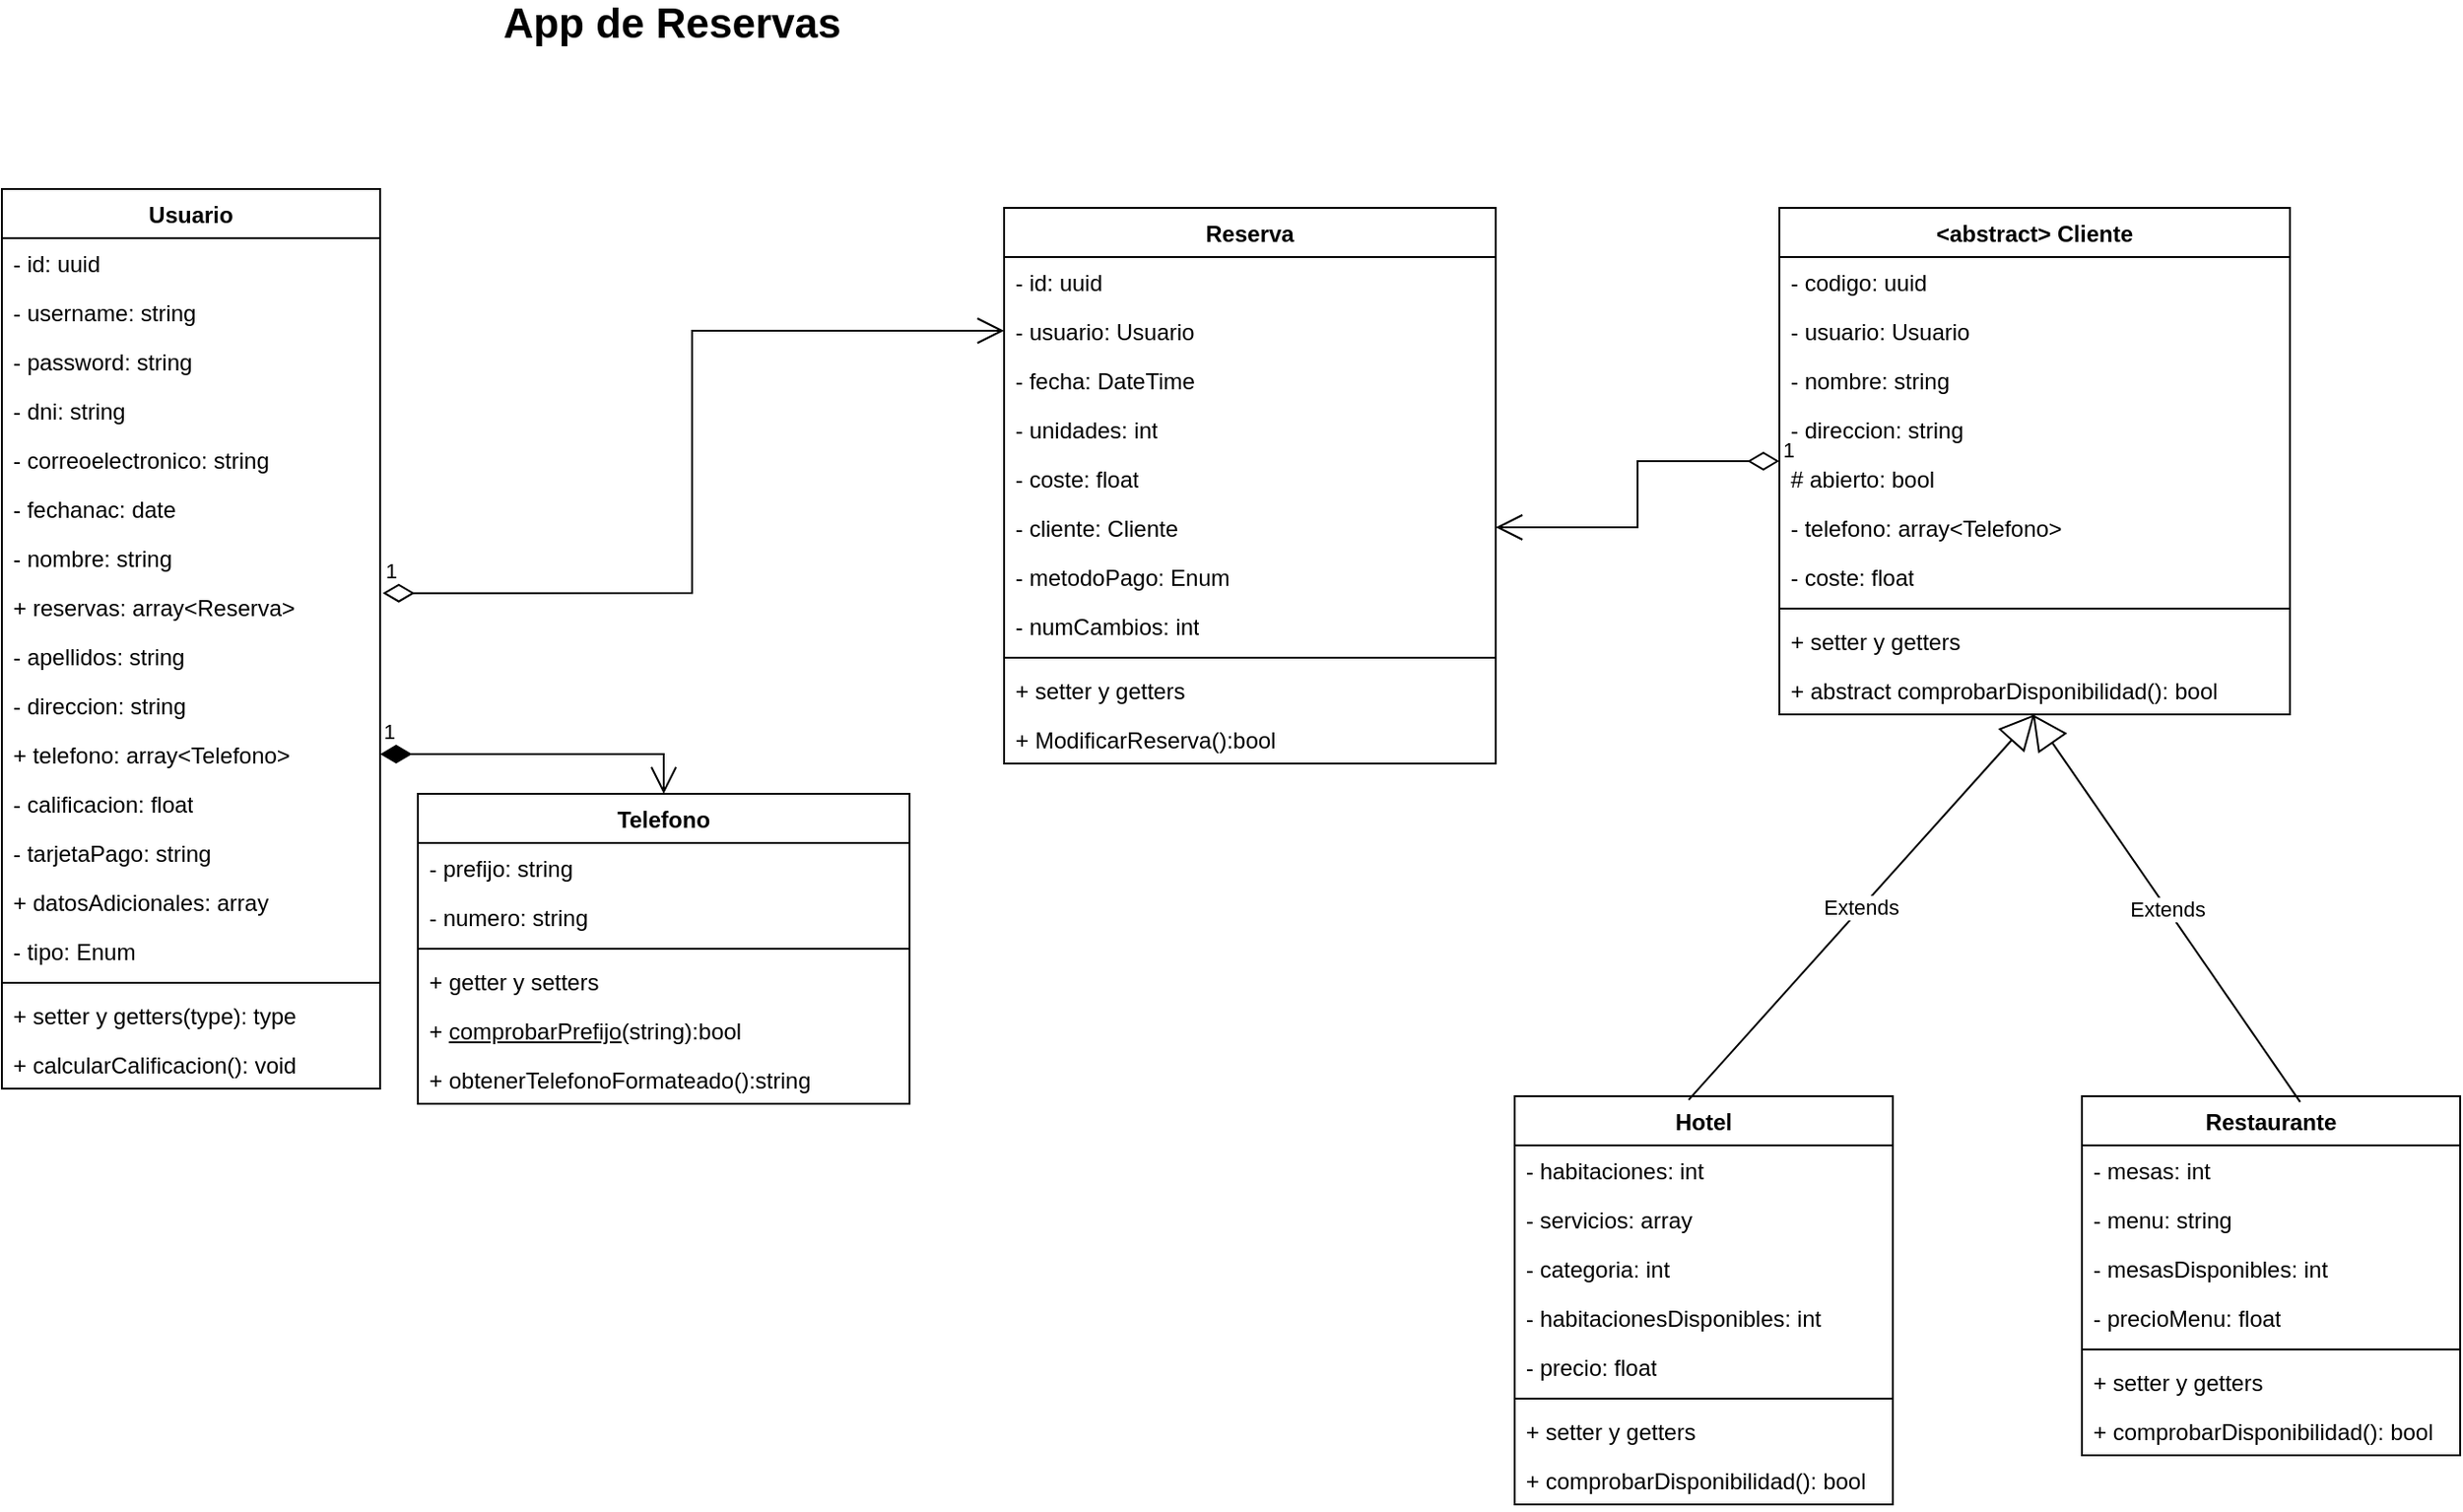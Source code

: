 <mxfile version="24.8.0">
  <diagram name="Página-1" id="TIbheBrvuqoEJf0qVNCn">
    <mxGraphModel dx="1034" dy="796" grid="1" gridSize="10" guides="1" tooltips="1" connect="1" arrows="1" fold="1" page="1" pageScale="1" pageWidth="827" pageHeight="1169" math="0" shadow="0">
      <root>
        <mxCell id="0" />
        <mxCell id="1" parent="0" />
        <mxCell id="-cmQwNHO7L_Tzq9ORdU1-1" value="&lt;font style=&quot;font-size: 22px;&quot;&gt;App de Reservas&lt;/font&gt;" style="text;align=center;fontStyle=1;verticalAlign=middle;spacingLeft=3;spacingRight=3;strokeColor=none;rotatable=0;points=[[0,0.5],[1,0.5]];portConstraint=eastwest;html=1;" parent="1" vertex="1">
          <mxGeometry x="329" y="40" width="170" height="26" as="geometry" />
        </mxCell>
        <mxCell id="-cmQwNHO7L_Tzq9ORdU1-2" value="Usuario" style="swimlane;fontStyle=1;align=center;verticalAlign=top;childLayout=stackLayout;horizontal=1;startSize=26;horizontalStack=0;resizeParent=1;resizeParentMax=0;resizeLast=0;collapsible=1;marginBottom=0;whiteSpace=wrap;html=1;" parent="1" vertex="1">
          <mxGeometry x="60" y="140" width="200" height="476" as="geometry" />
        </mxCell>
        <mxCell id="-cmQwNHO7L_Tzq9ORdU1-3" value="- id: uuid" style="text;strokeColor=none;fillColor=none;align=left;verticalAlign=top;spacingLeft=4;spacingRight=4;overflow=hidden;rotatable=0;points=[[0,0.5],[1,0.5]];portConstraint=eastwest;whiteSpace=wrap;html=1;" parent="-cmQwNHO7L_Tzq9ORdU1-2" vertex="1">
          <mxGeometry y="26" width="200" height="26" as="geometry" />
        </mxCell>
        <mxCell id="y-hKdtqVgLPM6M-zkEA7-1" value="- username: string" style="text;strokeColor=none;fillColor=none;align=left;verticalAlign=top;spacingLeft=4;spacingRight=4;overflow=hidden;rotatable=0;points=[[0,0.5],[1,0.5]];portConstraint=eastwest;whiteSpace=wrap;html=1;" vertex="1" parent="-cmQwNHO7L_Tzq9ORdU1-2">
          <mxGeometry y="52" width="200" height="26" as="geometry" />
        </mxCell>
        <mxCell id="-cmQwNHO7L_Tzq9ORdU1-6" value="- password: string" style="text;strokeColor=none;fillColor=none;align=left;verticalAlign=top;spacingLeft=4;spacingRight=4;overflow=hidden;rotatable=0;points=[[0,0.5],[1,0.5]];portConstraint=eastwest;whiteSpace=wrap;html=1;" parent="-cmQwNHO7L_Tzq9ORdU1-2" vertex="1">
          <mxGeometry y="78" width="200" height="26" as="geometry" />
        </mxCell>
        <mxCell id="-cmQwNHO7L_Tzq9ORdU1-7" value="- dni: string" style="text;strokeColor=none;fillColor=none;align=left;verticalAlign=top;spacingLeft=4;spacingRight=4;overflow=hidden;rotatable=0;points=[[0,0.5],[1,0.5]];portConstraint=eastwest;whiteSpace=wrap;html=1;" parent="-cmQwNHO7L_Tzq9ORdU1-2" vertex="1">
          <mxGeometry y="104" width="200" height="26" as="geometry" />
        </mxCell>
        <mxCell id="-cmQwNHO7L_Tzq9ORdU1-8" value="- correoelectronico: string" style="text;strokeColor=none;fillColor=none;align=left;verticalAlign=top;spacingLeft=4;spacingRight=4;overflow=hidden;rotatable=0;points=[[0,0.5],[1,0.5]];portConstraint=eastwest;whiteSpace=wrap;html=1;" parent="-cmQwNHO7L_Tzq9ORdU1-2" vertex="1">
          <mxGeometry y="130" width="200" height="26" as="geometry" />
        </mxCell>
        <mxCell id="-cmQwNHO7L_Tzq9ORdU1-9" value="- fechanac: date" style="text;strokeColor=none;fillColor=none;align=left;verticalAlign=top;spacingLeft=4;spacingRight=4;overflow=hidden;rotatable=0;points=[[0,0.5],[1,0.5]];portConstraint=eastwest;whiteSpace=wrap;html=1;" parent="-cmQwNHO7L_Tzq9ORdU1-2" vertex="1">
          <mxGeometry y="156" width="200" height="26" as="geometry" />
        </mxCell>
        <mxCell id="-cmQwNHO7L_Tzq9ORdU1-10" value="- nombre: string" style="text;strokeColor=none;fillColor=none;align=left;verticalAlign=top;spacingLeft=4;spacingRight=4;overflow=hidden;rotatable=0;points=[[0,0.5],[1,0.5]];portConstraint=eastwest;whiteSpace=wrap;html=1;" parent="-cmQwNHO7L_Tzq9ORdU1-2" vertex="1">
          <mxGeometry y="182" width="200" height="26" as="geometry" />
        </mxCell>
        <mxCell id="-cmQwNHO7L_Tzq9ORdU1-60" value="+ reservas: array&amp;lt;Reserva&amp;gt;" style="text;strokeColor=none;fillColor=none;align=left;verticalAlign=top;spacingLeft=4;spacingRight=4;overflow=hidden;rotatable=0;points=[[0,0.5],[1,0.5]];portConstraint=eastwest;whiteSpace=wrap;html=1;" parent="-cmQwNHO7L_Tzq9ORdU1-2" vertex="1">
          <mxGeometry y="208" width="200" height="26" as="geometry" />
        </mxCell>
        <mxCell id="-cmQwNHO7L_Tzq9ORdU1-11" value="- apellidos: string" style="text;strokeColor=none;fillColor=none;align=left;verticalAlign=top;spacingLeft=4;spacingRight=4;overflow=hidden;rotatable=0;points=[[0,0.5],[1,0.5]];portConstraint=eastwest;whiteSpace=wrap;html=1;" parent="-cmQwNHO7L_Tzq9ORdU1-2" vertex="1">
          <mxGeometry y="234" width="200" height="26" as="geometry" />
        </mxCell>
        <mxCell id="-cmQwNHO7L_Tzq9ORdU1-13" value="- direccion: string" style="text;strokeColor=none;fillColor=none;align=left;verticalAlign=top;spacingLeft=4;spacingRight=4;overflow=hidden;rotatable=0;points=[[0,0.5],[1,0.5]];portConstraint=eastwest;whiteSpace=wrap;html=1;" parent="-cmQwNHO7L_Tzq9ORdU1-2" vertex="1">
          <mxGeometry y="260" width="200" height="26" as="geometry" />
        </mxCell>
        <mxCell id="-cmQwNHO7L_Tzq9ORdU1-16" value="+ telefono: array&amp;lt;Telefono&amp;gt;" style="text;strokeColor=none;fillColor=none;align=left;verticalAlign=top;spacingLeft=4;spacingRight=4;overflow=hidden;rotatable=0;points=[[0,0.5],[1,0.5]];portConstraint=eastwest;whiteSpace=wrap;html=1;" parent="-cmQwNHO7L_Tzq9ORdU1-2" vertex="1">
          <mxGeometry y="286" width="200" height="26" as="geometry" />
        </mxCell>
        <mxCell id="-cmQwNHO7L_Tzq9ORdU1-14" value="- calificacion: float" style="text;strokeColor=none;fillColor=none;align=left;verticalAlign=top;spacingLeft=4;spacingRight=4;overflow=hidden;rotatable=0;points=[[0,0.5],[1,0.5]];portConstraint=eastwest;whiteSpace=wrap;html=1;" parent="-cmQwNHO7L_Tzq9ORdU1-2" vertex="1">
          <mxGeometry y="312" width="200" height="26" as="geometry" />
        </mxCell>
        <mxCell id="-cmQwNHO7L_Tzq9ORdU1-45" value="- tarjetaPago: string" style="text;strokeColor=none;fillColor=none;align=left;verticalAlign=top;spacingLeft=4;spacingRight=4;overflow=hidden;rotatable=0;points=[[0,0.5],[1,0.5]];portConstraint=eastwest;whiteSpace=wrap;html=1;" parent="-cmQwNHO7L_Tzq9ORdU1-2" vertex="1">
          <mxGeometry y="338" width="200" height="26" as="geometry" />
        </mxCell>
        <mxCell id="-cmQwNHO7L_Tzq9ORdU1-46" value="+ datosAdicionales: array" style="text;strokeColor=none;fillColor=none;align=left;verticalAlign=top;spacingLeft=4;spacingRight=4;overflow=hidden;rotatable=0;points=[[0,0.5],[1,0.5]];portConstraint=eastwest;whiteSpace=wrap;html=1;" parent="-cmQwNHO7L_Tzq9ORdU1-2" vertex="1">
          <mxGeometry y="364" width="200" height="26" as="geometry" />
        </mxCell>
        <mxCell id="-cmQwNHO7L_Tzq9ORdU1-15" value="- tipo: Enum" style="text;strokeColor=none;fillColor=none;align=left;verticalAlign=top;spacingLeft=4;spacingRight=4;overflow=hidden;rotatable=0;points=[[0,0.5],[1,0.5]];portConstraint=eastwest;whiteSpace=wrap;html=1;" parent="-cmQwNHO7L_Tzq9ORdU1-2" vertex="1">
          <mxGeometry y="390" width="200" height="26" as="geometry" />
        </mxCell>
        <mxCell id="-cmQwNHO7L_Tzq9ORdU1-4" value="" style="line;strokeWidth=1;fillColor=none;align=left;verticalAlign=middle;spacingTop=-1;spacingLeft=3;spacingRight=3;rotatable=0;labelPosition=right;points=[];portConstraint=eastwest;strokeColor=inherit;" parent="-cmQwNHO7L_Tzq9ORdU1-2" vertex="1">
          <mxGeometry y="416" width="200" height="8" as="geometry" />
        </mxCell>
        <mxCell id="-cmQwNHO7L_Tzq9ORdU1-5" value="+ setter y getters(type): type" style="text;strokeColor=none;fillColor=none;align=left;verticalAlign=top;spacingLeft=4;spacingRight=4;overflow=hidden;rotatable=0;points=[[0,0.5],[1,0.5]];portConstraint=eastwest;whiteSpace=wrap;html=1;" parent="-cmQwNHO7L_Tzq9ORdU1-2" vertex="1">
          <mxGeometry y="424" width="200" height="26" as="geometry" />
        </mxCell>
        <mxCell id="-cmQwNHO7L_Tzq9ORdU1-29" value="+ calcularCalificacion(): void" style="text;strokeColor=none;fillColor=none;align=left;verticalAlign=top;spacingLeft=4;spacingRight=4;overflow=hidden;rotatable=0;points=[[0,0.5],[1,0.5]];portConstraint=eastwest;whiteSpace=wrap;html=1;" parent="-cmQwNHO7L_Tzq9ORdU1-2" vertex="1">
          <mxGeometry y="450" width="200" height="26" as="geometry" />
        </mxCell>
        <mxCell id="-cmQwNHO7L_Tzq9ORdU1-17" value="Telefono" style="swimlane;fontStyle=1;align=center;verticalAlign=top;childLayout=stackLayout;horizontal=1;startSize=26;horizontalStack=0;resizeParent=1;resizeParentMax=0;resizeLast=0;collapsible=1;marginBottom=0;whiteSpace=wrap;html=1;" parent="1" vertex="1">
          <mxGeometry x="280" y="460" width="260" height="164" as="geometry" />
        </mxCell>
        <mxCell id="-cmQwNHO7L_Tzq9ORdU1-18" value="- prefijo: string" style="text;strokeColor=none;fillColor=none;align=left;verticalAlign=top;spacingLeft=4;spacingRight=4;overflow=hidden;rotatable=0;points=[[0,0.5],[1,0.5]];portConstraint=eastwest;whiteSpace=wrap;html=1;" parent="-cmQwNHO7L_Tzq9ORdU1-17" vertex="1">
          <mxGeometry y="26" width="260" height="26" as="geometry" />
        </mxCell>
        <mxCell id="-cmQwNHO7L_Tzq9ORdU1-21" value="- numero: string" style="text;strokeColor=none;fillColor=none;align=left;verticalAlign=top;spacingLeft=4;spacingRight=4;overflow=hidden;rotatable=0;points=[[0,0.5],[1,0.5]];portConstraint=eastwest;whiteSpace=wrap;html=1;" parent="-cmQwNHO7L_Tzq9ORdU1-17" vertex="1">
          <mxGeometry y="52" width="260" height="26" as="geometry" />
        </mxCell>
        <mxCell id="-cmQwNHO7L_Tzq9ORdU1-19" value="" style="line;strokeWidth=1;fillColor=none;align=left;verticalAlign=middle;spacingTop=-1;spacingLeft=3;spacingRight=3;rotatable=0;labelPosition=right;points=[];portConstraint=eastwest;strokeColor=inherit;" parent="-cmQwNHO7L_Tzq9ORdU1-17" vertex="1">
          <mxGeometry y="78" width="260" height="8" as="geometry" />
        </mxCell>
        <mxCell id="-cmQwNHO7L_Tzq9ORdU1-20" value="+ getter y setters" style="text;strokeColor=none;fillColor=none;align=left;verticalAlign=top;spacingLeft=4;spacingRight=4;overflow=hidden;rotatable=0;points=[[0,0.5],[1,0.5]];portConstraint=eastwest;whiteSpace=wrap;html=1;" parent="-cmQwNHO7L_Tzq9ORdU1-17" vertex="1">
          <mxGeometry y="86" width="260" height="26" as="geometry" />
        </mxCell>
        <mxCell id="-cmQwNHO7L_Tzq9ORdU1-22" value="+ &lt;u&gt;comprobarPrefijo&lt;/u&gt;(string):bool" style="text;strokeColor=none;fillColor=none;align=left;verticalAlign=top;spacingLeft=4;spacingRight=4;overflow=hidden;rotatable=0;points=[[0,0.5],[1,0.5]];portConstraint=eastwest;whiteSpace=wrap;html=1;" parent="-cmQwNHO7L_Tzq9ORdU1-17" vertex="1">
          <mxGeometry y="112" width="260" height="26" as="geometry" />
        </mxCell>
        <mxCell id="-cmQwNHO7L_Tzq9ORdU1-23" value="+ obtenerTelefonoFormateado():string" style="text;strokeColor=none;fillColor=none;align=left;verticalAlign=top;spacingLeft=4;spacingRight=4;overflow=hidden;rotatable=0;points=[[0,0.5],[1,0.5]];portConstraint=eastwest;whiteSpace=wrap;html=1;" parent="-cmQwNHO7L_Tzq9ORdU1-17" vertex="1">
          <mxGeometry y="138" width="260" height="26" as="geometry" />
        </mxCell>
        <mxCell id="-cmQwNHO7L_Tzq9ORdU1-28" value="1" style="endArrow=open;html=1;endSize=12;startArrow=diamondThin;startSize=14;startFill=1;edgeStyle=orthogonalEdgeStyle;align=left;verticalAlign=bottom;rounded=0;entryX=0.5;entryY=0;entryDx=0;entryDy=0;exitX=1;exitY=0.5;exitDx=0;exitDy=0;" parent="1" source="-cmQwNHO7L_Tzq9ORdU1-16" target="-cmQwNHO7L_Tzq9ORdU1-17" edge="1">
          <mxGeometry x="-1" y="3" relative="1" as="geometry">
            <mxPoint x="240" y="387" as="sourcePoint" />
            <mxPoint x="360" y="386.71" as="targetPoint" />
          </mxGeometry>
        </mxCell>
        <mxCell id="-cmQwNHO7L_Tzq9ORdU1-30" value="Reserva" style="swimlane;fontStyle=1;align=center;verticalAlign=top;childLayout=stackLayout;horizontal=1;startSize=26;horizontalStack=0;resizeParent=1;resizeParentMax=0;resizeLast=0;collapsible=1;marginBottom=0;whiteSpace=wrap;html=1;" parent="1" vertex="1">
          <mxGeometry x="590" y="150" width="260" height="294" as="geometry" />
        </mxCell>
        <mxCell id="-cmQwNHO7L_Tzq9ORdU1-31" value="- id: uuid" style="text;strokeColor=none;fillColor=none;align=left;verticalAlign=top;spacingLeft=4;spacingRight=4;overflow=hidden;rotatable=0;points=[[0,0.5],[1,0.5]];portConstraint=eastwest;whiteSpace=wrap;html=1;" parent="-cmQwNHO7L_Tzq9ORdU1-30" vertex="1">
          <mxGeometry y="26" width="260" height="26" as="geometry" />
        </mxCell>
        <mxCell id="-cmQwNHO7L_Tzq9ORdU1-32" value="- usuario: Usuario" style="text;strokeColor=none;fillColor=none;align=left;verticalAlign=top;spacingLeft=4;spacingRight=4;overflow=hidden;rotatable=0;points=[[0,0.5],[1,0.5]];portConstraint=eastwest;whiteSpace=wrap;html=1;" parent="-cmQwNHO7L_Tzq9ORdU1-30" vertex="1">
          <mxGeometry y="52" width="260" height="26" as="geometry" />
        </mxCell>
        <mxCell id="-cmQwNHO7L_Tzq9ORdU1-33" value="- fecha: DateTime" style="text;strokeColor=none;fillColor=none;align=left;verticalAlign=top;spacingLeft=4;spacingRight=4;overflow=hidden;rotatable=0;points=[[0,0.5],[1,0.5]];portConstraint=eastwest;whiteSpace=wrap;html=1;" parent="-cmQwNHO7L_Tzq9ORdU1-30" vertex="1">
          <mxGeometry y="78" width="260" height="26" as="geometry" />
        </mxCell>
        <mxCell id="-cmQwNHO7L_Tzq9ORdU1-34" value="- unidades: int" style="text;strokeColor=none;fillColor=none;align=left;verticalAlign=top;spacingLeft=4;spacingRight=4;overflow=hidden;rotatable=0;points=[[0,0.5],[1,0.5]];portConstraint=eastwest;whiteSpace=wrap;html=1;" parent="-cmQwNHO7L_Tzq9ORdU1-30" vertex="1">
          <mxGeometry y="104" width="260" height="26" as="geometry" />
        </mxCell>
        <mxCell id="-cmQwNHO7L_Tzq9ORdU1-35" value="- coste: float" style="text;strokeColor=none;fillColor=none;align=left;verticalAlign=top;spacingLeft=4;spacingRight=4;overflow=hidden;rotatable=0;points=[[0,0.5],[1,0.5]];portConstraint=eastwest;whiteSpace=wrap;html=1;" parent="-cmQwNHO7L_Tzq9ORdU1-30" vertex="1">
          <mxGeometry y="130" width="260" height="26" as="geometry" />
        </mxCell>
        <mxCell id="-cmQwNHO7L_Tzq9ORdU1-37" value="- cliente: Cliente" style="text;strokeColor=none;fillColor=none;align=left;verticalAlign=top;spacingLeft=4;spacingRight=4;overflow=hidden;rotatable=0;points=[[0,0.5],[1,0.5]];portConstraint=eastwest;whiteSpace=wrap;html=1;" parent="-cmQwNHO7L_Tzq9ORdU1-30" vertex="1">
          <mxGeometry y="156" width="260" height="26" as="geometry" />
        </mxCell>
        <mxCell id="-cmQwNHO7L_Tzq9ORdU1-38" value="- metodoPago: Enum" style="text;strokeColor=none;fillColor=none;align=left;verticalAlign=top;spacingLeft=4;spacingRight=4;overflow=hidden;rotatable=0;points=[[0,0.5],[1,0.5]];portConstraint=eastwest;whiteSpace=wrap;html=1;" parent="-cmQwNHO7L_Tzq9ORdU1-30" vertex="1">
          <mxGeometry y="182" width="260" height="26" as="geometry" />
        </mxCell>
        <mxCell id="-cmQwNHO7L_Tzq9ORdU1-58" value="- numCambios: int" style="text;strokeColor=none;fillColor=none;align=left;verticalAlign=top;spacingLeft=4;spacingRight=4;overflow=hidden;rotatable=0;points=[[0,0.5],[1,0.5]];portConstraint=eastwest;whiteSpace=wrap;html=1;" parent="-cmQwNHO7L_Tzq9ORdU1-30" vertex="1">
          <mxGeometry y="208" width="260" height="26" as="geometry" />
        </mxCell>
        <mxCell id="-cmQwNHO7L_Tzq9ORdU1-42" value="" style="line;strokeWidth=1;fillColor=none;align=left;verticalAlign=middle;spacingTop=-1;spacingLeft=3;spacingRight=3;rotatable=0;labelPosition=right;points=[];portConstraint=eastwest;strokeColor=inherit;" parent="-cmQwNHO7L_Tzq9ORdU1-30" vertex="1">
          <mxGeometry y="234" width="260" height="8" as="geometry" />
        </mxCell>
        <mxCell id="-cmQwNHO7L_Tzq9ORdU1-43" value="+ setter y getters" style="text;strokeColor=none;fillColor=none;align=left;verticalAlign=top;spacingLeft=4;spacingRight=4;overflow=hidden;rotatable=0;points=[[0,0.5],[1,0.5]];portConstraint=eastwest;whiteSpace=wrap;html=1;" parent="-cmQwNHO7L_Tzq9ORdU1-30" vertex="1">
          <mxGeometry y="242" width="260" height="26" as="geometry" />
        </mxCell>
        <mxCell id="-cmQwNHO7L_Tzq9ORdU1-59" value="+ ModificarReserva():bool" style="text;strokeColor=none;fillColor=none;align=left;verticalAlign=top;spacingLeft=4;spacingRight=4;overflow=hidden;rotatable=0;points=[[0,0.5],[1,0.5]];portConstraint=eastwest;whiteSpace=wrap;html=1;" parent="-cmQwNHO7L_Tzq9ORdU1-30" vertex="1">
          <mxGeometry y="268" width="260" height="26" as="geometry" />
        </mxCell>
        <mxCell id="-cmQwNHO7L_Tzq9ORdU1-47" value="&amp;lt;abstract&amp;gt; Cliente" style="swimlane;fontStyle=1;align=center;verticalAlign=top;childLayout=stackLayout;horizontal=1;startSize=26;horizontalStack=0;resizeParent=1;resizeParentMax=0;resizeLast=0;collapsible=1;marginBottom=0;whiteSpace=wrap;html=1;" parent="1" vertex="1">
          <mxGeometry x="1000" y="150" width="270" height="268" as="geometry" />
        </mxCell>
        <mxCell id="-cmQwNHO7L_Tzq9ORdU1-48" value="- codigo: uuid" style="text;strokeColor=none;fillColor=none;align=left;verticalAlign=top;spacingLeft=4;spacingRight=4;overflow=hidden;rotatable=0;points=[[0,0.5],[1,0.5]];portConstraint=eastwest;whiteSpace=wrap;html=1;" parent="-cmQwNHO7L_Tzq9ORdU1-47" vertex="1">
          <mxGeometry y="26" width="270" height="26" as="geometry" />
        </mxCell>
        <mxCell id="-cmQwNHO7L_Tzq9ORdU1-49" value="- usuario: Usuario" style="text;strokeColor=none;fillColor=none;align=left;verticalAlign=top;spacingLeft=4;spacingRight=4;overflow=hidden;rotatable=0;points=[[0,0.5],[1,0.5]];portConstraint=eastwest;whiteSpace=wrap;html=1;" parent="-cmQwNHO7L_Tzq9ORdU1-47" vertex="1">
          <mxGeometry y="52" width="270" height="26" as="geometry" />
        </mxCell>
        <mxCell id="-cmQwNHO7L_Tzq9ORdU1-50" value="- nombre: string" style="text;strokeColor=none;fillColor=none;align=left;verticalAlign=top;spacingLeft=4;spacingRight=4;overflow=hidden;rotatable=0;points=[[0,0.5],[1,0.5]];portConstraint=eastwest;whiteSpace=wrap;html=1;" parent="-cmQwNHO7L_Tzq9ORdU1-47" vertex="1">
          <mxGeometry y="78" width="270" height="26" as="geometry" />
        </mxCell>
        <mxCell id="-cmQwNHO7L_Tzq9ORdU1-51" value="- direccion: string" style="text;strokeColor=none;fillColor=none;align=left;verticalAlign=top;spacingLeft=4;spacingRight=4;overflow=hidden;rotatable=0;points=[[0,0.5],[1,0.5]];portConstraint=eastwest;whiteSpace=wrap;html=1;" parent="-cmQwNHO7L_Tzq9ORdU1-47" vertex="1">
          <mxGeometry y="104" width="270" height="26" as="geometry" />
        </mxCell>
        <mxCell id="hajVCSHfwHUYkjM5mfyk-1" value="# abierto: bool" style="text;strokeColor=none;fillColor=none;align=left;verticalAlign=top;spacingLeft=4;spacingRight=4;overflow=hidden;rotatable=0;points=[[0,0.5],[1,0.5]];portConstraint=eastwest;whiteSpace=wrap;html=1;" parent="-cmQwNHO7L_Tzq9ORdU1-47" vertex="1">
          <mxGeometry y="130" width="270" height="26" as="geometry" />
        </mxCell>
        <mxCell id="-cmQwNHO7L_Tzq9ORdU1-62" value="- telefono: array&amp;lt;Telefono&amp;gt;" style="text;strokeColor=none;fillColor=none;align=left;verticalAlign=top;spacingLeft=4;spacingRight=4;overflow=hidden;rotatable=0;points=[[0,0.5],[1,0.5]];portConstraint=eastwest;whiteSpace=wrap;html=1;" parent="-cmQwNHO7L_Tzq9ORdU1-47" vertex="1">
          <mxGeometry y="156" width="270" height="26" as="geometry" />
        </mxCell>
        <mxCell id="-cmQwNHO7L_Tzq9ORdU1-52" value="- coste: float" style="text;strokeColor=none;fillColor=none;align=left;verticalAlign=top;spacingLeft=4;spacingRight=4;overflow=hidden;rotatable=0;points=[[0,0.5],[1,0.5]];portConstraint=eastwest;whiteSpace=wrap;html=1;" parent="-cmQwNHO7L_Tzq9ORdU1-47" vertex="1">
          <mxGeometry y="182" width="270" height="26" as="geometry" />
        </mxCell>
        <mxCell id="-cmQwNHO7L_Tzq9ORdU1-55" value="" style="line;strokeWidth=1;fillColor=none;align=left;verticalAlign=middle;spacingTop=-1;spacingLeft=3;spacingRight=3;rotatable=0;labelPosition=right;points=[];portConstraint=eastwest;strokeColor=inherit;" parent="-cmQwNHO7L_Tzq9ORdU1-47" vertex="1">
          <mxGeometry y="208" width="270" height="8" as="geometry" />
        </mxCell>
        <mxCell id="-cmQwNHO7L_Tzq9ORdU1-56" value="+ setter y getters" style="text;strokeColor=none;fillColor=none;align=left;verticalAlign=top;spacingLeft=4;spacingRight=4;overflow=hidden;rotatable=0;points=[[0,0.5],[1,0.5]];portConstraint=eastwest;whiteSpace=wrap;html=1;" parent="-cmQwNHO7L_Tzq9ORdU1-47" vertex="1">
          <mxGeometry y="216" width="270" height="26" as="geometry" />
        </mxCell>
        <mxCell id="-cmQwNHO7L_Tzq9ORdU1-57" value="+ abstract comprobarDisponibilidad(): bool" style="text;strokeColor=none;fillColor=none;align=left;verticalAlign=top;spacingLeft=4;spacingRight=4;overflow=hidden;rotatable=0;points=[[0,0.5],[1,0.5]];portConstraint=eastwest;whiteSpace=wrap;html=1;" parent="-cmQwNHO7L_Tzq9ORdU1-47" vertex="1">
          <mxGeometry y="242" width="270" height="26" as="geometry" />
        </mxCell>
        <mxCell id="-cmQwNHO7L_Tzq9ORdU1-61" value="1" style="endArrow=open;html=1;endSize=12;startArrow=diamondThin;startSize=14;startFill=0;edgeStyle=orthogonalEdgeStyle;align=left;verticalAlign=bottom;rounded=0;exitX=1.007;exitY=0.224;exitDx=0;exitDy=0;exitPerimeter=0;entryX=0;entryY=0.5;entryDx=0;entryDy=0;" parent="1" source="-cmQwNHO7L_Tzq9ORdU1-60" target="-cmQwNHO7L_Tzq9ORdU1-32" edge="1">
          <mxGeometry x="-1" y="3" relative="1" as="geometry">
            <mxPoint x="334" y="320" as="sourcePoint" />
            <mxPoint x="494" y="320" as="targetPoint" />
          </mxGeometry>
        </mxCell>
        <mxCell id="-cmQwNHO7L_Tzq9ORdU1-63" value="Hotel" style="swimlane;fontStyle=1;align=center;verticalAlign=top;childLayout=stackLayout;horizontal=1;startSize=26;horizontalStack=0;resizeParent=1;resizeParentMax=0;resizeLast=0;collapsible=1;marginBottom=0;whiteSpace=wrap;html=1;" parent="1" vertex="1">
          <mxGeometry x="860" y="620" width="200" height="216" as="geometry" />
        </mxCell>
        <mxCell id="-cmQwNHO7L_Tzq9ORdU1-64" value="- habitaciones: int" style="text;strokeColor=none;fillColor=none;align=left;verticalAlign=top;spacingLeft=4;spacingRight=4;overflow=hidden;rotatable=0;points=[[0,0.5],[1,0.5]];portConstraint=eastwest;whiteSpace=wrap;html=1;" parent="-cmQwNHO7L_Tzq9ORdU1-63" vertex="1">
          <mxGeometry y="26" width="200" height="26" as="geometry" />
        </mxCell>
        <mxCell id="-cmQwNHO7L_Tzq9ORdU1-83" value="- servicios: array" style="text;strokeColor=none;fillColor=none;align=left;verticalAlign=top;spacingLeft=4;spacingRight=4;overflow=hidden;rotatable=0;points=[[0,0.5],[1,0.5]];portConstraint=eastwest;whiteSpace=wrap;html=1;" parent="-cmQwNHO7L_Tzq9ORdU1-63" vertex="1">
          <mxGeometry y="52" width="200" height="26" as="geometry" />
        </mxCell>
        <mxCell id="-cmQwNHO7L_Tzq9ORdU1-84" value="- categoria: int" style="text;strokeColor=none;fillColor=none;align=left;verticalAlign=top;spacingLeft=4;spacingRight=4;overflow=hidden;rotatable=0;points=[[0,0.5],[1,0.5]];portConstraint=eastwest;whiteSpace=wrap;html=1;" parent="-cmQwNHO7L_Tzq9ORdU1-63" vertex="1">
          <mxGeometry y="78" width="200" height="26" as="geometry" />
        </mxCell>
        <mxCell id="-cmQwNHO7L_Tzq9ORdU1-85" value="- habitacionesDisponibles: int" style="text;strokeColor=none;fillColor=none;align=left;verticalAlign=top;spacingLeft=4;spacingRight=4;overflow=hidden;rotatable=0;points=[[0,0.5],[1,0.5]];portConstraint=eastwest;whiteSpace=wrap;html=1;" parent="-cmQwNHO7L_Tzq9ORdU1-63" vertex="1">
          <mxGeometry y="104" width="200" height="26" as="geometry" />
        </mxCell>
        <mxCell id="-cmQwNHO7L_Tzq9ORdU1-86" value="- precio: float" style="text;strokeColor=none;fillColor=none;align=left;verticalAlign=top;spacingLeft=4;spacingRight=4;overflow=hidden;rotatable=0;points=[[0,0.5],[1,0.5]];portConstraint=eastwest;whiteSpace=wrap;html=1;" parent="-cmQwNHO7L_Tzq9ORdU1-63" vertex="1">
          <mxGeometry y="130" width="200" height="26" as="geometry" />
        </mxCell>
        <mxCell id="-cmQwNHO7L_Tzq9ORdU1-70" value="" style="line;strokeWidth=1;fillColor=none;align=left;verticalAlign=middle;spacingTop=-1;spacingLeft=3;spacingRight=3;rotatable=0;labelPosition=right;points=[];portConstraint=eastwest;strokeColor=inherit;" parent="-cmQwNHO7L_Tzq9ORdU1-63" vertex="1">
          <mxGeometry y="156" width="200" height="8" as="geometry" />
        </mxCell>
        <mxCell id="-cmQwNHO7L_Tzq9ORdU1-71" value="+ setter y getters" style="text;strokeColor=none;fillColor=none;align=left;verticalAlign=top;spacingLeft=4;spacingRight=4;overflow=hidden;rotatable=0;points=[[0,0.5],[1,0.5]];portConstraint=eastwest;whiteSpace=wrap;html=1;" parent="-cmQwNHO7L_Tzq9ORdU1-63" vertex="1">
          <mxGeometry y="164" width="200" height="26" as="geometry" />
        </mxCell>
        <mxCell id="-cmQwNHO7L_Tzq9ORdU1-72" value="+ comprobarDisponibilidad(): bool" style="text;strokeColor=none;fillColor=none;align=left;verticalAlign=top;spacingLeft=4;spacingRight=4;overflow=hidden;rotatable=0;points=[[0,0.5],[1,0.5]];portConstraint=eastwest;whiteSpace=wrap;html=1;" parent="-cmQwNHO7L_Tzq9ORdU1-63" vertex="1">
          <mxGeometry y="190" width="200" height="26" as="geometry" />
        </mxCell>
        <mxCell id="-cmQwNHO7L_Tzq9ORdU1-73" value="Restaurante" style="swimlane;fontStyle=1;align=center;verticalAlign=top;childLayout=stackLayout;horizontal=1;startSize=26;horizontalStack=0;resizeParent=1;resizeParentMax=0;resizeLast=0;collapsible=1;marginBottom=0;whiteSpace=wrap;html=1;" parent="1" vertex="1">
          <mxGeometry x="1160" y="620" width="200" height="190" as="geometry" />
        </mxCell>
        <mxCell id="-cmQwNHO7L_Tzq9ORdU1-74" value="- mesas: int" style="text;strokeColor=none;fillColor=none;align=left;verticalAlign=top;spacingLeft=4;spacingRight=4;overflow=hidden;rotatable=0;points=[[0,0.5],[1,0.5]];portConstraint=eastwest;whiteSpace=wrap;html=1;" parent="-cmQwNHO7L_Tzq9ORdU1-73" vertex="1">
          <mxGeometry y="26" width="200" height="26" as="geometry" />
        </mxCell>
        <mxCell id="-cmQwNHO7L_Tzq9ORdU1-76" value="- menu: string" style="text;strokeColor=none;fillColor=none;align=left;verticalAlign=top;spacingLeft=4;spacingRight=4;overflow=hidden;rotatable=0;points=[[0,0.5],[1,0.5]];portConstraint=eastwest;whiteSpace=wrap;html=1;" parent="-cmQwNHO7L_Tzq9ORdU1-73" vertex="1">
          <mxGeometry y="52" width="200" height="26" as="geometry" />
        </mxCell>
        <mxCell id="-cmQwNHO7L_Tzq9ORdU1-77" value="- mesasDisponibles: int" style="text;strokeColor=none;fillColor=none;align=left;verticalAlign=top;spacingLeft=4;spacingRight=4;overflow=hidden;rotatable=0;points=[[0,0.5],[1,0.5]];portConstraint=eastwest;whiteSpace=wrap;html=1;" parent="-cmQwNHO7L_Tzq9ORdU1-73" vertex="1">
          <mxGeometry y="78" width="200" height="26" as="geometry" />
        </mxCell>
        <mxCell id="-cmQwNHO7L_Tzq9ORdU1-79" value="- precioMenu: float" style="text;strokeColor=none;fillColor=none;align=left;verticalAlign=top;spacingLeft=4;spacingRight=4;overflow=hidden;rotatable=0;points=[[0,0.5],[1,0.5]];portConstraint=eastwest;whiteSpace=wrap;html=1;" parent="-cmQwNHO7L_Tzq9ORdU1-73" vertex="1">
          <mxGeometry y="104" width="200" height="26" as="geometry" />
        </mxCell>
        <mxCell id="-cmQwNHO7L_Tzq9ORdU1-80" value="" style="line;strokeWidth=1;fillColor=none;align=left;verticalAlign=middle;spacingTop=-1;spacingLeft=3;spacingRight=3;rotatable=0;labelPosition=right;points=[];portConstraint=eastwest;strokeColor=inherit;" parent="-cmQwNHO7L_Tzq9ORdU1-73" vertex="1">
          <mxGeometry y="130" width="200" height="8" as="geometry" />
        </mxCell>
        <mxCell id="-cmQwNHO7L_Tzq9ORdU1-81" value="+ setter y getters" style="text;strokeColor=none;fillColor=none;align=left;verticalAlign=top;spacingLeft=4;spacingRight=4;overflow=hidden;rotatable=0;points=[[0,0.5],[1,0.5]];portConstraint=eastwest;whiteSpace=wrap;html=1;" parent="-cmQwNHO7L_Tzq9ORdU1-73" vertex="1">
          <mxGeometry y="138" width="200" height="26" as="geometry" />
        </mxCell>
        <mxCell id="-cmQwNHO7L_Tzq9ORdU1-82" value="+ comprobarDisponibilidad(): bool" style="text;strokeColor=none;fillColor=none;align=left;verticalAlign=top;spacingLeft=4;spacingRight=4;overflow=hidden;rotatable=0;points=[[0,0.5],[1,0.5]];portConstraint=eastwest;whiteSpace=wrap;html=1;" parent="-cmQwNHO7L_Tzq9ORdU1-73" vertex="1">
          <mxGeometry y="164" width="200" height="26" as="geometry" />
        </mxCell>
        <mxCell id="hajVCSHfwHUYkjM5mfyk-2" value="1" style="endArrow=open;html=1;endSize=12;startArrow=diamondThin;startSize=14;startFill=0;edgeStyle=orthogonalEdgeStyle;align=left;verticalAlign=bottom;rounded=0;entryX=1;entryY=0.5;entryDx=0;entryDy=0;" parent="1" source="-cmQwNHO7L_Tzq9ORdU1-47" target="-cmQwNHO7L_Tzq9ORdU1-37" edge="1">
          <mxGeometry x="-1" y="3" relative="1" as="geometry">
            <mxPoint x="820" y="109.25" as="sourcePoint" />
            <mxPoint x="1149" y="-3.75" as="targetPoint" />
          </mxGeometry>
        </mxCell>
        <mxCell id="hajVCSHfwHUYkjM5mfyk-3" value="Extends" style="endArrow=block;endSize=16;endFill=0;html=1;rounded=0;exitX=0.46;exitY=0.009;exitDx=0;exitDy=0;exitPerimeter=0;entryX=0.5;entryY=1;entryDx=0;entryDy=0;" parent="1" source="-cmQwNHO7L_Tzq9ORdU1-63" target="-cmQwNHO7L_Tzq9ORdU1-47" edge="1">
          <mxGeometry width="160" relative="1" as="geometry">
            <mxPoint x="940" y="420" as="sourcePoint" />
            <mxPoint x="1140" y="430" as="targetPoint" />
          </mxGeometry>
        </mxCell>
        <mxCell id="hajVCSHfwHUYkjM5mfyk-4" value="Extends" style="endArrow=block;endSize=16;endFill=0;html=1;rounded=0;exitX=0.577;exitY=0.016;exitDx=0;exitDy=0;exitPerimeter=0;" parent="1" source="-cmQwNHO7L_Tzq9ORdU1-73" edge="1">
          <mxGeometry width="160" relative="1" as="geometry">
            <mxPoint x="962" y="632" as="sourcePoint" />
            <mxPoint x="1134" y="418" as="targetPoint" />
          </mxGeometry>
        </mxCell>
      </root>
    </mxGraphModel>
  </diagram>
</mxfile>
